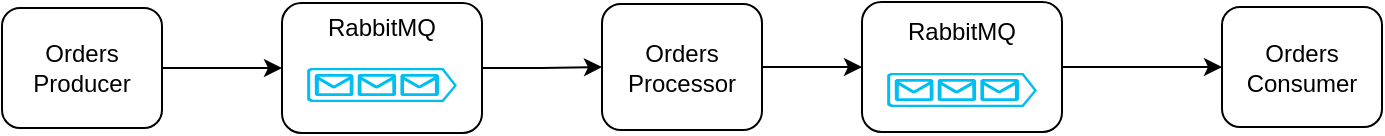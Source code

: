 <mxfile version="10.5.9" type="device"><diagram id="P4BqwSslW-kw1qauJLUs" name="Page-1"><mxGraphModel dx="918" dy="581" grid="1" gridSize="10" guides="1" tooltips="1" connect="1" arrows="1" fold="1" page="1" pageScale="1" pageWidth="850" pageHeight="1100" math="0" shadow="0"><root><mxCell id="0"/><mxCell id="1" parent="0"/><mxCell id="zxgmd2hYU5yZurQ2DsUN-19" style="edgeStyle=orthogonalEdgeStyle;rounded=0;orthogonalLoop=1;jettySize=auto;html=1;exitX=1;exitY=0.5;exitDx=0;exitDy=0;" edge="1" parent="1" source="zxgmd2hYU5yZurQ2DsUN-5" target="zxgmd2hYU5yZurQ2DsUN-16"><mxGeometry relative="1" as="geometry"/></mxCell><mxCell id="zxgmd2hYU5yZurQ2DsUN-5" value="" style="rounded=1;whiteSpace=wrap;html=1;" vertex="1" parent="1"><mxGeometry x="170" y="167.5" width="100" height="65" as="geometry"/></mxCell><mxCell id="zxgmd2hYU5yZurQ2DsUN-2" value="" style="verticalLabelPosition=bottom;html=1;verticalAlign=top;align=center;strokeColor=none;fillColor=#00BEF2;shape=mxgraph.azure.queue_generic;" vertex="1" parent="1"><mxGeometry x="182.5" y="200" width="75" height="17" as="geometry"/></mxCell><mxCell id="zxgmd2hYU5yZurQ2DsUN-18" style="edgeStyle=orthogonalEdgeStyle;rounded=0;orthogonalLoop=1;jettySize=auto;html=1;exitX=1;exitY=0.5;exitDx=0;exitDy=0;entryX=0;entryY=0.5;entryDx=0;entryDy=0;" edge="1" parent="1" source="zxgmd2hYU5yZurQ2DsUN-3" target="zxgmd2hYU5yZurQ2DsUN-5"><mxGeometry relative="1" as="geometry"/></mxCell><mxCell id="zxgmd2hYU5yZurQ2DsUN-3" value="Orders Producer" style="rounded=1;whiteSpace=wrap;html=1;" vertex="1" parent="1"><mxGeometry x="30" y="170" width="80" height="60" as="geometry"/></mxCell><mxCell id="zxgmd2hYU5yZurQ2DsUN-6" value="RabbitMQ" style="text;html=1;strokeColor=none;fillColor=none;align=center;verticalAlign=middle;whiteSpace=wrap;rounded=0;" vertex="1" parent="1"><mxGeometry x="200" y="171.5" width="40" height="16" as="geometry"/></mxCell><mxCell id="zxgmd2hYU5yZurQ2DsUN-21" style="edgeStyle=orthogonalEdgeStyle;rounded=0;orthogonalLoop=1;jettySize=auto;html=1;exitX=1;exitY=0.5;exitDx=0;exitDy=0;" edge="1" parent="1" source="zxgmd2hYU5yZurQ2DsUN-13" target="zxgmd2hYU5yZurQ2DsUN-17"><mxGeometry relative="1" as="geometry"/></mxCell><mxCell id="zxgmd2hYU5yZurQ2DsUN-13" value="" style="rounded=1;whiteSpace=wrap;html=1;" vertex="1" parent="1"><mxGeometry x="460" y="167" width="100" height="65" as="geometry"/></mxCell><mxCell id="zxgmd2hYU5yZurQ2DsUN-14" value="" style="verticalLabelPosition=bottom;html=1;verticalAlign=top;align=center;strokeColor=none;fillColor=#00BEF2;shape=mxgraph.azure.queue_generic;" vertex="1" parent="1"><mxGeometry x="472.5" y="202.5" width="75" height="17" as="geometry"/></mxCell><mxCell id="zxgmd2hYU5yZurQ2DsUN-15" value="RabbitMQ" style="text;html=1;strokeColor=none;fillColor=none;align=center;verticalAlign=middle;whiteSpace=wrap;rounded=0;" vertex="1" parent="1"><mxGeometry x="490" y="174" width="40" height="16" as="geometry"/></mxCell><mxCell id="zxgmd2hYU5yZurQ2DsUN-20" style="edgeStyle=orthogonalEdgeStyle;rounded=0;orthogonalLoop=1;jettySize=auto;html=1;exitX=1;exitY=0.5;exitDx=0;exitDy=0;entryX=0;entryY=0.5;entryDx=0;entryDy=0;" edge="1" parent="1" source="zxgmd2hYU5yZurQ2DsUN-16" target="zxgmd2hYU5yZurQ2DsUN-13"><mxGeometry relative="1" as="geometry"/></mxCell><mxCell id="zxgmd2hYU5yZurQ2DsUN-16" value="Orders Processor" style="rounded=1;whiteSpace=wrap;html=1;" vertex="1" parent="1"><mxGeometry x="330" y="168" width="80" height="63" as="geometry"/></mxCell><mxCell id="zxgmd2hYU5yZurQ2DsUN-17" value="Orders Consumer" style="rounded=1;whiteSpace=wrap;html=1;" vertex="1" parent="1"><mxGeometry x="640" y="169.5" width="80" height="60" as="geometry"/></mxCell></root></mxGraphModel></diagram></mxfile>